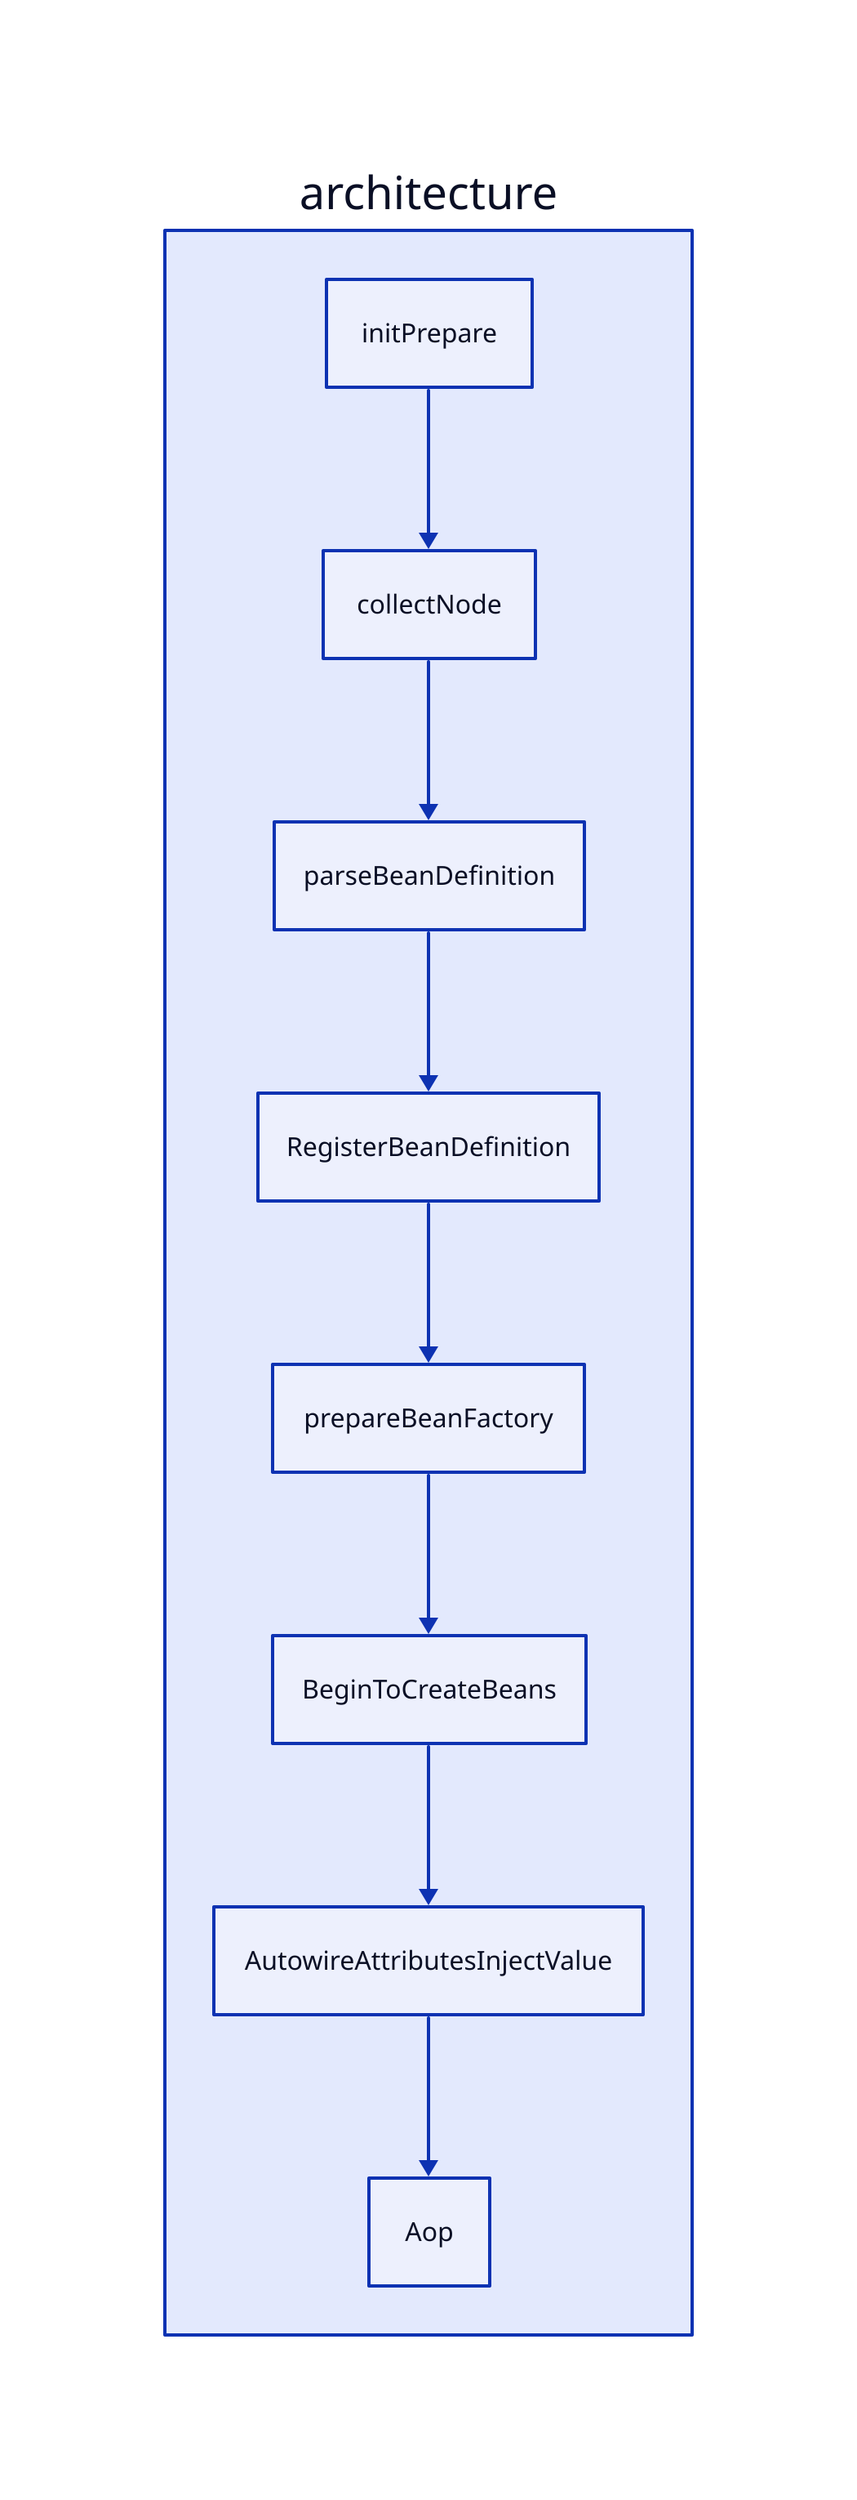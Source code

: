 architecture {
  initPrepare -> collectNode -> parseBeanDefinition -> RegisterBeanDefinition -> prepareBeanFactory -> BeginToCreateBeans -> AutowireAttributesInjectValue -> Aop}

